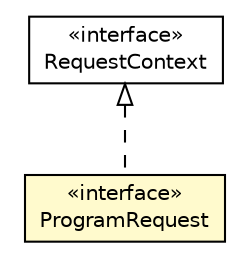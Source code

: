 #!/usr/local/bin/dot
#
# Class diagram 
# Generated by UMLGraph version 5.4 (http://www.umlgraph.org/)
#

digraph G {
	edge [fontname="Helvetica",fontsize=10,labelfontname="Helvetica",labelfontsize=10];
	node [fontname="Helvetica",fontsize=10,shape=plaintext];
	nodesep=0.25;
	ranksep=0.5;
	// hu.sch.kfc.client.request.ProgramRequest
	c8207 [label=<<table title="hu.sch.kfc.client.request.ProgramRequest" border="0" cellborder="1" cellspacing="0" cellpadding="2" port="p" bgcolor="lemonChiffon" href="./ProgramRequest.html">
		<tr><td><table border="0" cellspacing="0" cellpadding="1">
<tr><td align="center" balign="center"> &#171;interface&#187; </td></tr>
<tr><td align="center" balign="center"> ProgramRequest </td></tr>
		</table></td></tr>
		</table>>, URL="./ProgramRequest.html", fontname="Helvetica", fontcolor="black", fontsize=10.0];
	//hu.sch.kfc.client.request.ProgramRequest implements com.google.gwt.requestfactory.shared.RequestContext
	c8279:p -> c8207:p [dir=back,arrowtail=empty,style=dashed];
	// com.google.gwt.requestfactory.shared.RequestContext
	c8279 [label=<<table title="com.google.gwt.requestfactory.shared.RequestContext" border="0" cellborder="1" cellspacing="0" cellpadding="2" port="p">
		<tr><td><table border="0" cellspacing="0" cellpadding="1">
<tr><td align="center" balign="center"> &#171;interface&#187; </td></tr>
<tr><td align="center" balign="center"> RequestContext </td></tr>
		</table></td></tr>
		</table>>, URL="null", fontname="Helvetica", fontcolor="black", fontsize=10.0];
}

